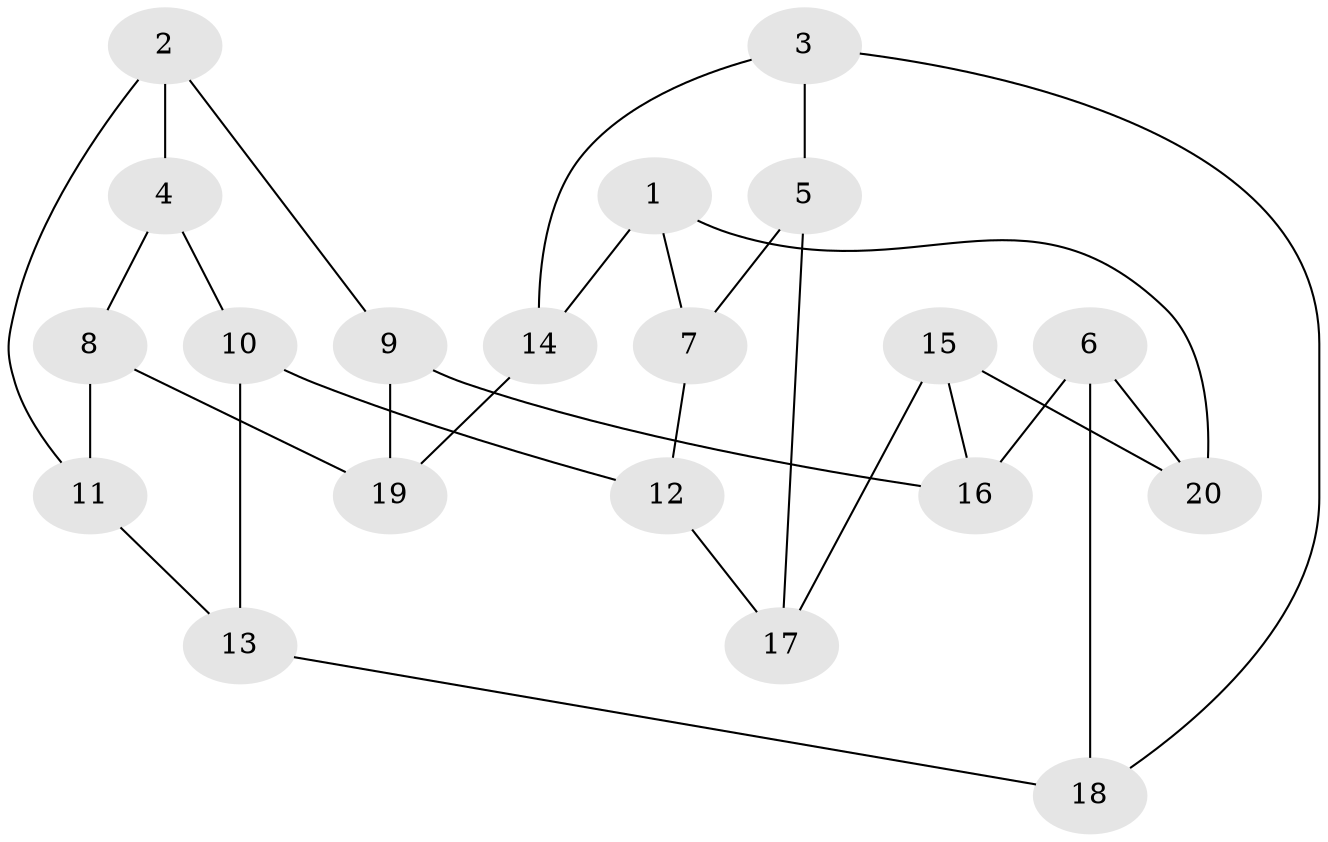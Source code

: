 // Generated by graph-tools (version 1.1) at 2025/46/02/15/25 05:46:28]
// undirected, 20 vertices, 30 edges
graph export_dot {
graph [start="1"]
  node [color=gray90,style=filled];
  1;
  2;
  3;
  4;
  5;
  6;
  7;
  8;
  9;
  10;
  11;
  12;
  13;
  14;
  15;
  16;
  17;
  18;
  19;
  20;
  1 -- 14;
  1 -- 7;
  1 -- 20;
  2 -- 4;
  2 -- 9;
  2 -- 11;
  3 -- 18;
  3 -- 5;
  3 -- 14;
  4 -- 10;
  4 -- 8;
  5 -- 17;
  5 -- 7;
  6 -- 18;
  6 -- 16;
  6 -- 20;
  7 -- 12;
  8 -- 11;
  8 -- 19;
  9 -- 19;
  9 -- 16;
  10 -- 13;
  10 -- 12;
  11 -- 13;
  12 -- 17;
  13 -- 18;
  14 -- 19;
  15 -- 17;
  15 -- 20;
  15 -- 16;
}
